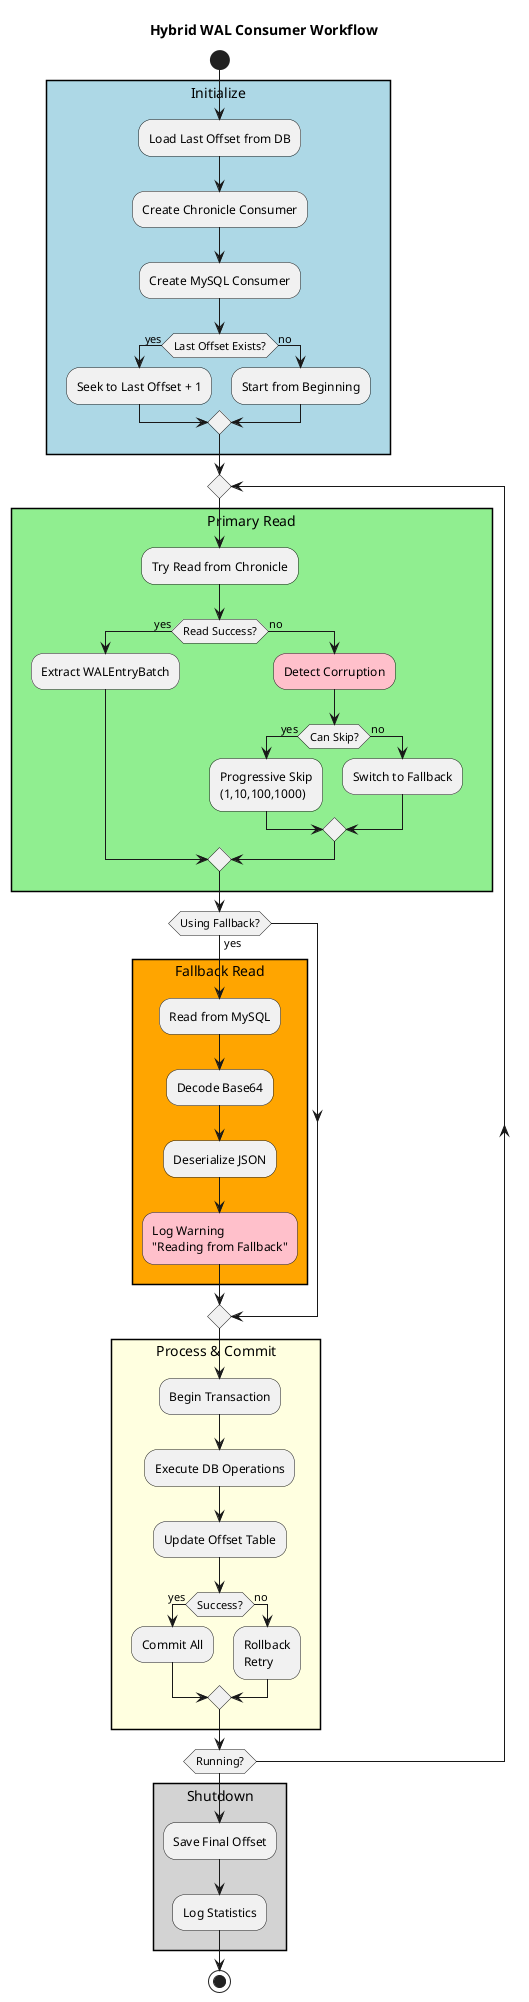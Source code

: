 @startuml
title Hybrid WAL Consumer Workflow

start

rectangle "Initialize" #LightBlue {
  :Load Last Offset from DB;
  :Create Chronicle Consumer;
  :Create MySQL Consumer;
  if (Last Offset Exists?) then (yes)
    :Seek to Last Offset + 1;
  else (no)
    :Start from Beginning;
  endif
}

repeat

  rectangle "Primary Read" #LightGreen {
    :Try Read from Chronicle;
    if (Read Success?) then (yes)
      :Extract WALEntryBatch;
    else (no)
      #pink:Detect Corruption;
      if (Can Skip?) then (yes)
        :Progressive Skip\n(1,10,100,1000);
      else (no)
        :Switch to Fallback;
      endif
    endif
  }
  
  if (Using Fallback?) then (yes)
    rectangle "Fallback Read" #Orange {
      :Read from MySQL;
      :Decode Base64;
      :Deserialize JSON;
      #pink:Log Warning\n"Reading from Fallback";
    }
  endif
  
  rectangle "Process & Commit" #LightYellow {
    :Begin Transaction;
    :Execute DB Operations;
    :Update Offset Table;
    if (Success?) then (yes)
      :Commit All;
    else (no)
      :Rollback\nRetry;
    endif
  }
  
repeat while (Running?)

rectangle "Shutdown" #LightGray {
  :Save Final Offset;
  :Log Statistics;
}

stop

@enduml